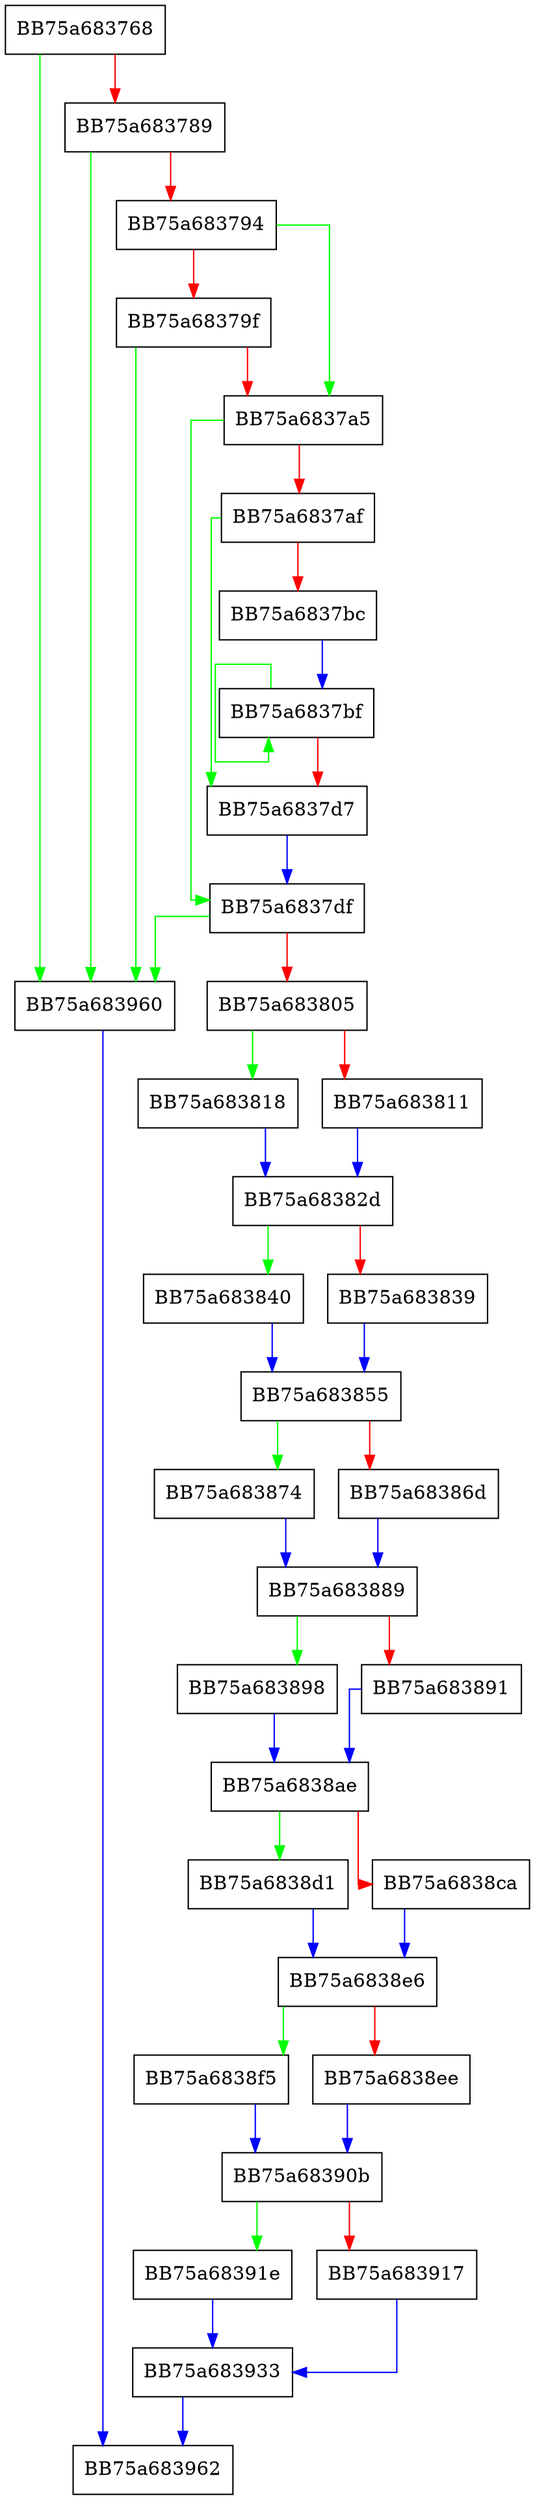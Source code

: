 digraph get_probabilities {
  node [shape="box"];
  graph [splines=ortho];
  BB75a683768 -> BB75a683960 [color="green"];
  BB75a683768 -> BB75a683789 [color="red"];
  BB75a683789 -> BB75a683960 [color="green"];
  BB75a683789 -> BB75a683794 [color="red"];
  BB75a683794 -> BB75a6837a5 [color="green"];
  BB75a683794 -> BB75a68379f [color="red"];
  BB75a68379f -> BB75a683960 [color="green"];
  BB75a68379f -> BB75a6837a5 [color="red"];
  BB75a6837a5 -> BB75a6837df [color="green"];
  BB75a6837a5 -> BB75a6837af [color="red"];
  BB75a6837af -> BB75a6837d7 [color="green"];
  BB75a6837af -> BB75a6837bc [color="red"];
  BB75a6837bc -> BB75a6837bf [color="blue"];
  BB75a6837bf -> BB75a6837bf [color="green"];
  BB75a6837bf -> BB75a6837d7 [color="red"];
  BB75a6837d7 -> BB75a6837df [color="blue"];
  BB75a6837df -> BB75a683960 [color="green"];
  BB75a6837df -> BB75a683805 [color="red"];
  BB75a683805 -> BB75a683818 [color="green"];
  BB75a683805 -> BB75a683811 [color="red"];
  BB75a683811 -> BB75a68382d [color="blue"];
  BB75a683818 -> BB75a68382d [color="blue"];
  BB75a68382d -> BB75a683840 [color="green"];
  BB75a68382d -> BB75a683839 [color="red"];
  BB75a683839 -> BB75a683855 [color="blue"];
  BB75a683840 -> BB75a683855 [color="blue"];
  BB75a683855 -> BB75a683874 [color="green"];
  BB75a683855 -> BB75a68386d [color="red"];
  BB75a68386d -> BB75a683889 [color="blue"];
  BB75a683874 -> BB75a683889 [color="blue"];
  BB75a683889 -> BB75a683898 [color="green"];
  BB75a683889 -> BB75a683891 [color="red"];
  BB75a683891 -> BB75a6838ae [color="blue"];
  BB75a683898 -> BB75a6838ae [color="blue"];
  BB75a6838ae -> BB75a6838d1 [color="green"];
  BB75a6838ae -> BB75a6838ca [color="red"];
  BB75a6838ca -> BB75a6838e6 [color="blue"];
  BB75a6838d1 -> BB75a6838e6 [color="blue"];
  BB75a6838e6 -> BB75a6838f5 [color="green"];
  BB75a6838e6 -> BB75a6838ee [color="red"];
  BB75a6838ee -> BB75a68390b [color="blue"];
  BB75a6838f5 -> BB75a68390b [color="blue"];
  BB75a68390b -> BB75a68391e [color="green"];
  BB75a68390b -> BB75a683917 [color="red"];
  BB75a683917 -> BB75a683933 [color="blue"];
  BB75a68391e -> BB75a683933 [color="blue"];
  BB75a683933 -> BB75a683962 [color="blue"];
  BB75a683960 -> BB75a683962 [color="blue"];
}